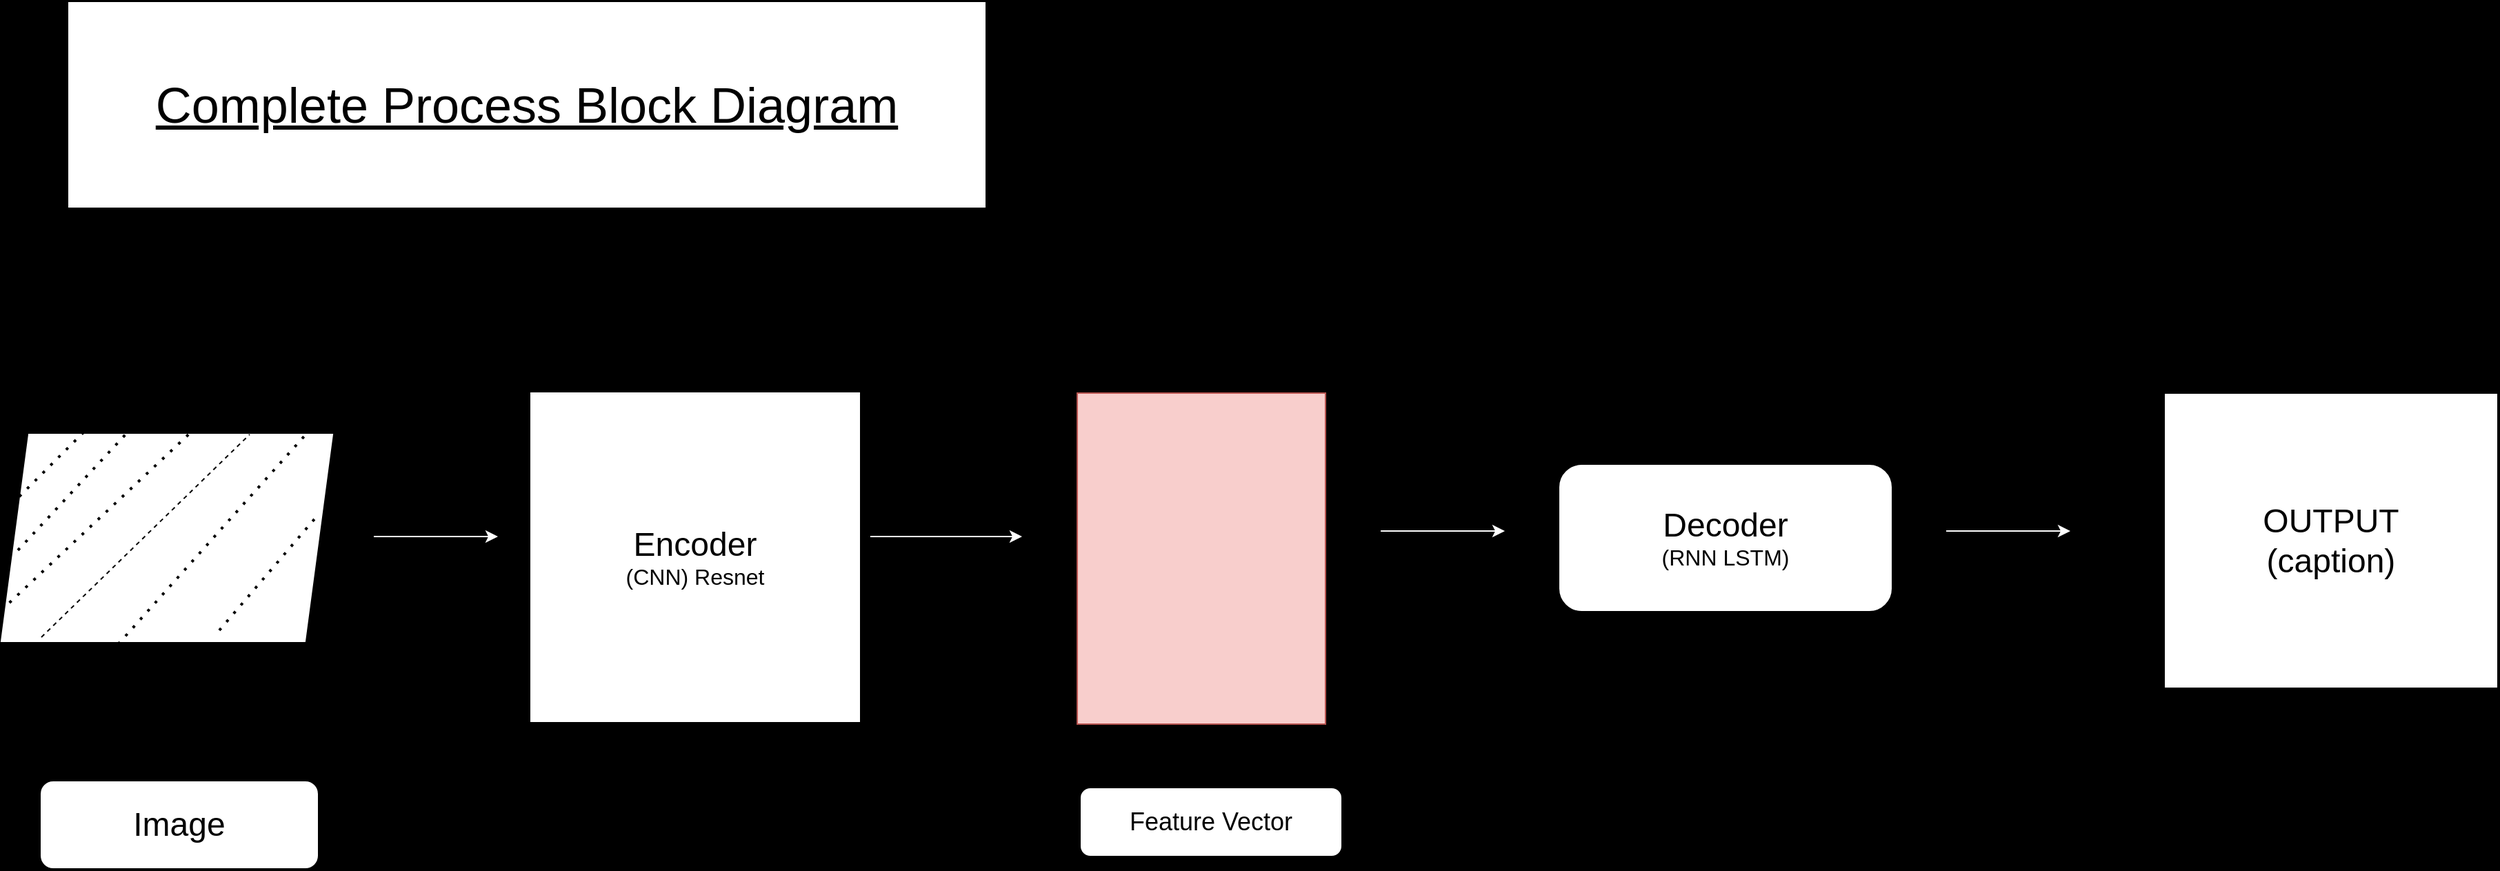 <mxfile version="24.4.6" type="github">
  <diagram name="Page-1" id="xoCh4xKwM5PAYsJ9_TwH">
    <mxGraphModel dx="2196" dy="1376" grid="0" gridSize="10" guides="1" tooltips="1" connect="1" arrows="1" fold="1" page="1" pageScale="1" pageWidth="3300" pageHeight="4681" background="#000000" math="0" shadow="0">
      <root>
        <mxCell id="0" />
        <mxCell id="1" parent="0" />
        <mxCell id="N5LLvdPFVMpDfwsmLiXD-2" value="" style="shape=parallelogram;perimeter=parallelogramPerimeter;whiteSpace=wrap;html=1;fixedSize=1;strokeColor=#FFFFFF;" vertex="1" parent="1">
          <mxGeometry x="50" y="390" width="240" height="150" as="geometry" />
        </mxCell>
        <mxCell id="N5LLvdPFVMpDfwsmLiXD-7" value="" style="rounded=0;whiteSpace=wrap;html=1;strokeColor=#b85450;fillColor=#f8cecc;" vertex="1" parent="1">
          <mxGeometry x="830" y="360" width="180" height="240" as="geometry" />
        </mxCell>
        <mxCell id="N5LLvdPFVMpDfwsmLiXD-8" value="" style="endArrow=classic;html=1;rounded=0;strokeColor=#FFFFFF;" edge="1" parent="1">
          <mxGeometry width="50" height="50" relative="1" as="geometry">
            <mxPoint x="1050" y="460" as="sourcePoint" />
            <mxPoint x="1140" y="460" as="targetPoint" />
          </mxGeometry>
        </mxCell>
        <mxCell id="N5LLvdPFVMpDfwsmLiXD-9" value="&lt;div&gt;&lt;font style=&quot;font-size: 24px;&quot;&gt;Decoder&lt;/font&gt;&lt;/div&gt;&lt;div&gt;&lt;font size=&quot;3&quot;&gt;(RNN LSTM)&lt;/font&gt;&lt;br&gt;&lt;/div&gt;" style="rounded=1;whiteSpace=wrap;html=1;strokeColor=#FFFFFF;" vertex="1" parent="1">
          <mxGeometry x="1180" y="412.5" width="240" height="105" as="geometry" />
        </mxCell>
        <mxCell id="N5LLvdPFVMpDfwsmLiXD-10" value="&lt;div&gt;&lt;font style=&quot;font-size: 24px;&quot;&gt;Encoder&lt;/font&gt;&lt;/div&gt;&lt;div&gt;&lt;font size=&quot;3&quot;&gt;(CNN) Resnet&lt;br&gt;&lt;/font&gt;&lt;/div&gt;" style="whiteSpace=wrap;html=1;aspect=fixed;strokeColor=#FFFFFF;" vertex="1" parent="1">
          <mxGeometry x="434" y="360" width="238" height="238" as="geometry" />
        </mxCell>
        <mxCell id="N5LLvdPFVMpDfwsmLiXD-11" value="" style="endArrow=classic;html=1;rounded=0;strokeColor=#FFFFFF;" edge="1" parent="1">
          <mxGeometry width="50" height="50" relative="1" as="geometry">
            <mxPoint x="680" y="464" as="sourcePoint" />
            <mxPoint x="790" y="464" as="targetPoint" />
          </mxGeometry>
        </mxCell>
        <mxCell id="N5LLvdPFVMpDfwsmLiXD-12" value="" style="endArrow=classic;html=1;rounded=0;strokeColor=#FFFFFF;" edge="1" parent="1">
          <mxGeometry width="50" height="50" relative="1" as="geometry">
            <mxPoint x="320" y="464" as="sourcePoint" />
            <mxPoint x="410" y="464" as="targetPoint" />
          </mxGeometry>
        </mxCell>
        <mxCell id="N5LLvdPFVMpDfwsmLiXD-15" value="" style="endArrow=classic;html=1;rounded=0;strokeColor=#FFFFFF;" edge="1" parent="1">
          <mxGeometry width="50" height="50" relative="1" as="geometry">
            <mxPoint x="1460" y="460" as="sourcePoint" />
            <mxPoint x="1550" y="460" as="targetPoint" />
          </mxGeometry>
        </mxCell>
        <mxCell id="N5LLvdPFVMpDfwsmLiXD-16" value="" style="endArrow=none;dashed=1;html=1;dashPattern=1 3;strokeWidth=2;rounded=0;" edge="1" parent="1">
          <mxGeometry width="50" height="50" relative="1" as="geometry">
            <mxPoint x="63" y="435" as="sourcePoint" />
            <mxPoint x="113" y="385" as="targetPoint" />
          </mxGeometry>
        </mxCell>
        <mxCell id="N5LLvdPFVMpDfwsmLiXD-17" value="" style="endArrow=none;dashed=1;html=1;dashPattern=1 3;strokeWidth=2;rounded=0;exitX=0.058;exitY=1.053;exitDx=0;exitDy=0;exitPerimeter=0;" edge="1" parent="1">
          <mxGeometry width="50" height="50" relative="1" as="geometry">
            <mxPoint x="62.0" y="473.95" as="sourcePoint" />
            <mxPoint x="140" y="390" as="targetPoint" />
            <Array as="points" />
          </mxGeometry>
        </mxCell>
        <mxCell id="N5LLvdPFVMpDfwsmLiXD-19" value="" style="endArrow=none;dashed=1;html=1;dashPattern=1 3;strokeWidth=2;rounded=0;" edge="1" parent="1">
          <mxGeometry width="50" height="50" relative="1" as="geometry">
            <mxPoint x="50" y="517.5" as="sourcePoint" />
            <mxPoint x="190" y="386" as="targetPoint" />
            <Array as="points" />
          </mxGeometry>
        </mxCell>
        <mxCell id="N5LLvdPFVMpDfwsmLiXD-20" value="" style="endArrow=none;dashed=1;html=1;rounded=0;entryX=0.75;entryY=0;entryDx=0;entryDy=0;" edge="1" parent="1" target="N5LLvdPFVMpDfwsmLiXD-2">
          <mxGeometry width="50" height="50" relative="1" as="geometry">
            <mxPoint x="79" y="537" as="sourcePoint" />
            <mxPoint x="129" y="487" as="targetPoint" />
          </mxGeometry>
        </mxCell>
        <mxCell id="N5LLvdPFVMpDfwsmLiXD-21" value="" style="endArrow=none;dashed=1;html=1;dashPattern=1 3;strokeWidth=2;rounded=0;entryX=0.942;entryY=-0.04;entryDx=0;entryDy=0;entryPerimeter=0;" edge="1" parent="1" target="N5LLvdPFVMpDfwsmLiXD-2">
          <mxGeometry width="50" height="50" relative="1" as="geometry">
            <mxPoint x="124" y="554" as="sourcePoint" />
            <mxPoint x="187" y="493" as="targetPoint" />
          </mxGeometry>
        </mxCell>
        <mxCell id="N5LLvdPFVMpDfwsmLiXD-24" value="" style="endArrow=none;dashed=1;html=1;dashPattern=1 3;strokeWidth=2;rounded=0;" edge="1" parent="1">
          <mxGeometry width="50" height="50" relative="1" as="geometry">
            <mxPoint x="208" y="532" as="sourcePoint" />
            <mxPoint x="279" y="449" as="targetPoint" />
          </mxGeometry>
        </mxCell>
        <mxCell id="N5LLvdPFVMpDfwsmLiXD-25" value="&lt;font style=&quot;font-size: 18px;&quot;&gt;Feature Vector&lt;/font&gt;" style="rounded=1;whiteSpace=wrap;html=1;" vertex="1" parent="1">
          <mxGeometry x="832" y="646" width="190" height="50" as="geometry" />
        </mxCell>
        <mxCell id="N5LLvdPFVMpDfwsmLiXD-26" value="&lt;div&gt;&lt;font style=&quot;font-size: 24px;&quot;&gt;OUTPUT&lt;/font&gt;&lt;/div&gt;&lt;div&gt;&lt;font style=&quot;font-size: 24px;&quot;&gt;(caption)&lt;/font&gt;&lt;/div&gt;" style="rounded=0;whiteSpace=wrap;html=1;" vertex="1" parent="1">
          <mxGeometry x="1618" y="360" width="242" height="214" as="geometry" />
        </mxCell>
        <mxCell id="N5LLvdPFVMpDfwsmLiXD-27" value="&lt;font style=&quot;font-size: 36px;&quot;&gt;&lt;u&gt;&lt;font&gt;Complete Process Block Diagram&lt;/font&gt;&lt;/u&gt;&lt;/font&gt;" style="rounded=0;whiteSpace=wrap;html=1;" vertex="1" parent="1">
          <mxGeometry x="98" y="76" width="666" height="150" as="geometry" />
        </mxCell>
        <mxCell id="N5LLvdPFVMpDfwsmLiXD-29" value="&lt;font style=&quot;font-size: 24px;&quot;&gt;Image&lt;/font&gt;" style="rounded=1;whiteSpace=wrap;html=1;" vertex="1" parent="1">
          <mxGeometry x="78" y="641" width="202" height="64" as="geometry" />
        </mxCell>
      </root>
    </mxGraphModel>
  </diagram>
</mxfile>
